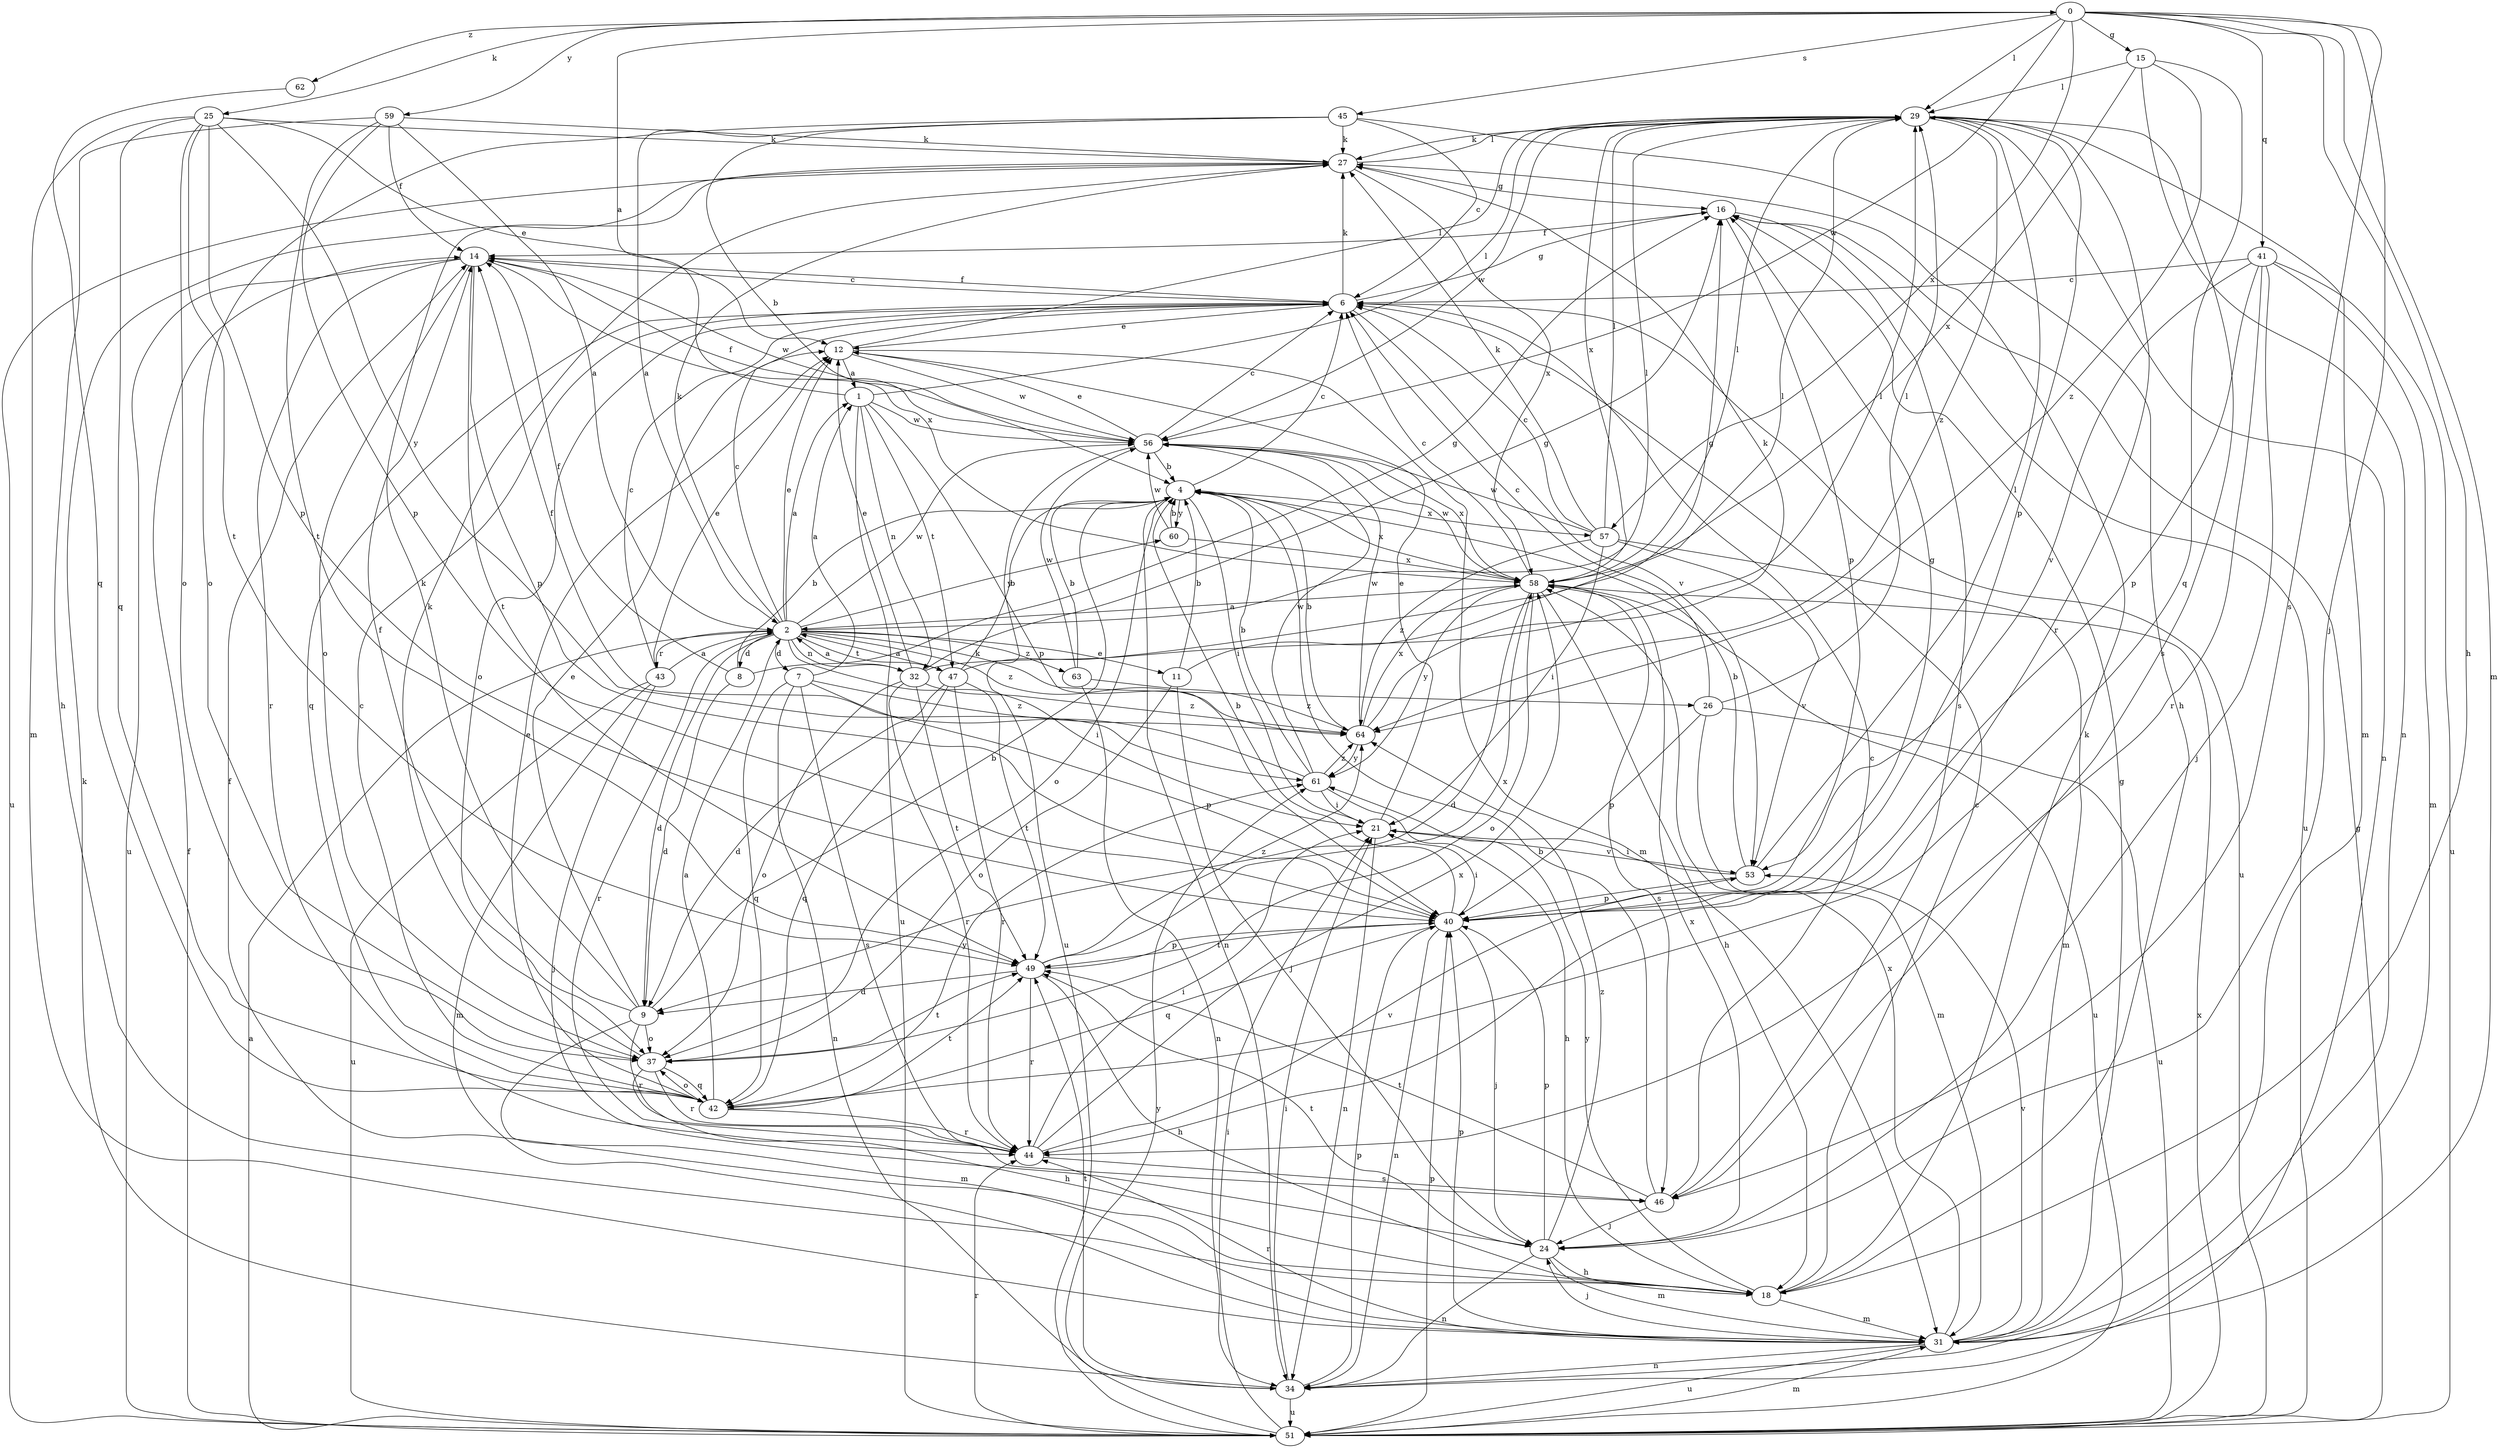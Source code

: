 strict digraph  {
0;
1;
2;
4;
6;
7;
8;
9;
11;
12;
14;
15;
16;
18;
21;
24;
25;
26;
27;
29;
31;
32;
34;
37;
40;
41;
42;
43;
44;
45;
46;
47;
49;
51;
53;
56;
57;
58;
59;
60;
61;
62;
63;
64;
0 -> 15  [label=g];
0 -> 18  [label=h];
0 -> 24  [label=j];
0 -> 25  [label=k];
0 -> 29  [label=l];
0 -> 31  [label=m];
0 -> 41  [label=q];
0 -> 45  [label=s];
0 -> 46  [label=s];
0 -> 56  [label=w];
0 -> 57  [label=x];
0 -> 59  [label=y];
0 -> 62  [label=z];
1 -> 0  [label=a];
1 -> 29  [label=l];
1 -> 32  [label=n];
1 -> 40  [label=p];
1 -> 47  [label=t];
1 -> 51  [label=u];
1 -> 56  [label=w];
2 -> 1  [label=a];
2 -> 6  [label=c];
2 -> 7  [label=d];
2 -> 8  [label=d];
2 -> 9  [label=d];
2 -> 11  [label=e];
2 -> 12  [label=e];
2 -> 21  [label=i];
2 -> 26  [label=k];
2 -> 27  [label=k];
2 -> 29  [label=l];
2 -> 32  [label=n];
2 -> 43  [label=r];
2 -> 44  [label=r];
2 -> 47  [label=t];
2 -> 56  [label=w];
2 -> 60  [label=y];
2 -> 63  [label=z];
2 -> 64  [label=z];
4 -> 6  [label=c];
4 -> 21  [label=i];
4 -> 34  [label=n];
4 -> 37  [label=o];
4 -> 57  [label=x];
4 -> 58  [label=x];
4 -> 60  [label=y];
6 -> 12  [label=e];
6 -> 14  [label=f];
6 -> 16  [label=g];
6 -> 27  [label=k];
6 -> 37  [label=o];
6 -> 42  [label=q];
6 -> 51  [label=u];
6 -> 53  [label=v];
7 -> 1  [label=a];
7 -> 34  [label=n];
7 -> 40  [label=p];
7 -> 42  [label=q];
7 -> 46  [label=s];
7 -> 64  [label=z];
8 -> 4  [label=b];
8 -> 9  [label=d];
8 -> 14  [label=f];
8 -> 16  [label=g];
9 -> 4  [label=b];
9 -> 12  [label=e];
9 -> 14  [label=f];
9 -> 27  [label=k];
9 -> 31  [label=m];
9 -> 37  [label=o];
9 -> 44  [label=r];
11 -> 4  [label=b];
11 -> 16  [label=g];
11 -> 24  [label=j];
11 -> 37  [label=o];
12 -> 1  [label=a];
12 -> 29  [label=l];
12 -> 31  [label=m];
12 -> 56  [label=w];
14 -> 6  [label=c];
14 -> 37  [label=o];
14 -> 40  [label=p];
14 -> 44  [label=r];
14 -> 49  [label=t];
14 -> 51  [label=u];
14 -> 56  [label=w];
14 -> 58  [label=x];
15 -> 29  [label=l];
15 -> 34  [label=n];
15 -> 42  [label=q];
15 -> 58  [label=x];
15 -> 64  [label=z];
16 -> 14  [label=f];
16 -> 40  [label=p];
16 -> 46  [label=s];
16 -> 51  [label=u];
18 -> 6  [label=c];
18 -> 14  [label=f];
18 -> 27  [label=k];
18 -> 31  [label=m];
18 -> 61  [label=y];
21 -> 12  [label=e];
21 -> 34  [label=n];
21 -> 53  [label=v];
24 -> 18  [label=h];
24 -> 31  [label=m];
24 -> 34  [label=n];
24 -> 40  [label=p];
24 -> 49  [label=t];
24 -> 58  [label=x];
24 -> 64  [label=z];
25 -> 12  [label=e];
25 -> 27  [label=k];
25 -> 31  [label=m];
25 -> 37  [label=o];
25 -> 40  [label=p];
25 -> 42  [label=q];
25 -> 49  [label=t];
25 -> 61  [label=y];
26 -> 6  [label=c];
26 -> 29  [label=l];
26 -> 31  [label=m];
26 -> 40  [label=p];
26 -> 51  [label=u];
27 -> 16  [label=g];
27 -> 29  [label=l];
27 -> 51  [label=u];
27 -> 58  [label=x];
29 -> 27  [label=k];
29 -> 31  [label=m];
29 -> 34  [label=n];
29 -> 40  [label=p];
29 -> 44  [label=r];
29 -> 46  [label=s];
29 -> 56  [label=w];
29 -> 58  [label=x];
29 -> 64  [label=z];
31 -> 16  [label=g];
31 -> 24  [label=j];
31 -> 34  [label=n];
31 -> 40  [label=p];
31 -> 44  [label=r];
31 -> 51  [label=u];
31 -> 53  [label=v];
31 -> 58  [label=x];
32 -> 2  [label=a];
32 -> 12  [label=e];
32 -> 16  [label=g];
32 -> 29  [label=l];
32 -> 37  [label=o];
32 -> 44  [label=r];
32 -> 49  [label=t];
32 -> 64  [label=z];
34 -> 21  [label=i];
34 -> 27  [label=k];
34 -> 40  [label=p];
34 -> 49  [label=t];
34 -> 51  [label=u];
37 -> 18  [label=h];
37 -> 27  [label=k];
37 -> 42  [label=q];
37 -> 44  [label=r];
37 -> 49  [label=t];
40 -> 4  [label=b];
40 -> 16  [label=g];
40 -> 21  [label=i];
40 -> 24  [label=j];
40 -> 34  [label=n];
40 -> 42  [label=q];
40 -> 49  [label=t];
41 -> 6  [label=c];
41 -> 24  [label=j];
41 -> 31  [label=m];
41 -> 40  [label=p];
41 -> 44  [label=r];
41 -> 51  [label=u];
41 -> 53  [label=v];
42 -> 2  [label=a];
42 -> 6  [label=c];
42 -> 12  [label=e];
42 -> 37  [label=o];
42 -> 44  [label=r];
42 -> 49  [label=t];
42 -> 61  [label=y];
43 -> 2  [label=a];
43 -> 6  [label=c];
43 -> 12  [label=e];
43 -> 24  [label=j];
43 -> 31  [label=m];
43 -> 51  [label=u];
44 -> 21  [label=i];
44 -> 46  [label=s];
44 -> 53  [label=v];
44 -> 58  [label=x];
45 -> 2  [label=a];
45 -> 4  [label=b];
45 -> 6  [label=c];
45 -> 18  [label=h];
45 -> 27  [label=k];
45 -> 37  [label=o];
46 -> 4  [label=b];
46 -> 6  [label=c];
46 -> 24  [label=j];
46 -> 49  [label=t];
47 -> 2  [label=a];
47 -> 4  [label=b];
47 -> 9  [label=d];
47 -> 29  [label=l];
47 -> 42  [label=q];
47 -> 44  [label=r];
47 -> 49  [label=t];
49 -> 9  [label=d];
49 -> 18  [label=h];
49 -> 40  [label=p];
49 -> 44  [label=r];
49 -> 58  [label=x];
49 -> 64  [label=z];
51 -> 2  [label=a];
51 -> 14  [label=f];
51 -> 16  [label=g];
51 -> 21  [label=i];
51 -> 31  [label=m];
51 -> 40  [label=p];
51 -> 44  [label=r];
51 -> 58  [label=x];
51 -> 61  [label=y];
53 -> 4  [label=b];
53 -> 21  [label=i];
53 -> 29  [label=l];
53 -> 40  [label=p];
56 -> 4  [label=b];
56 -> 6  [label=c];
56 -> 12  [label=e];
56 -> 14  [label=f];
56 -> 51  [label=u];
56 -> 58  [label=x];
57 -> 6  [label=c];
57 -> 21  [label=i];
57 -> 27  [label=k];
57 -> 29  [label=l];
57 -> 31  [label=m];
57 -> 53  [label=v];
57 -> 56  [label=w];
57 -> 64  [label=z];
58 -> 2  [label=a];
58 -> 6  [label=c];
58 -> 9  [label=d];
58 -> 18  [label=h];
58 -> 29  [label=l];
58 -> 37  [label=o];
58 -> 46  [label=s];
58 -> 51  [label=u];
58 -> 56  [label=w];
58 -> 61  [label=y];
59 -> 2  [label=a];
59 -> 14  [label=f];
59 -> 18  [label=h];
59 -> 27  [label=k];
59 -> 40  [label=p];
59 -> 49  [label=t];
60 -> 4  [label=b];
60 -> 56  [label=w];
60 -> 58  [label=x];
61 -> 4  [label=b];
61 -> 14  [label=f];
61 -> 18  [label=h];
61 -> 21  [label=i];
61 -> 56  [label=w];
61 -> 64  [label=z];
62 -> 42  [label=q];
63 -> 4  [label=b];
63 -> 34  [label=n];
63 -> 56  [label=w];
63 -> 64  [label=z];
64 -> 4  [label=b];
64 -> 27  [label=k];
64 -> 56  [label=w];
64 -> 58  [label=x];
64 -> 61  [label=y];
}
